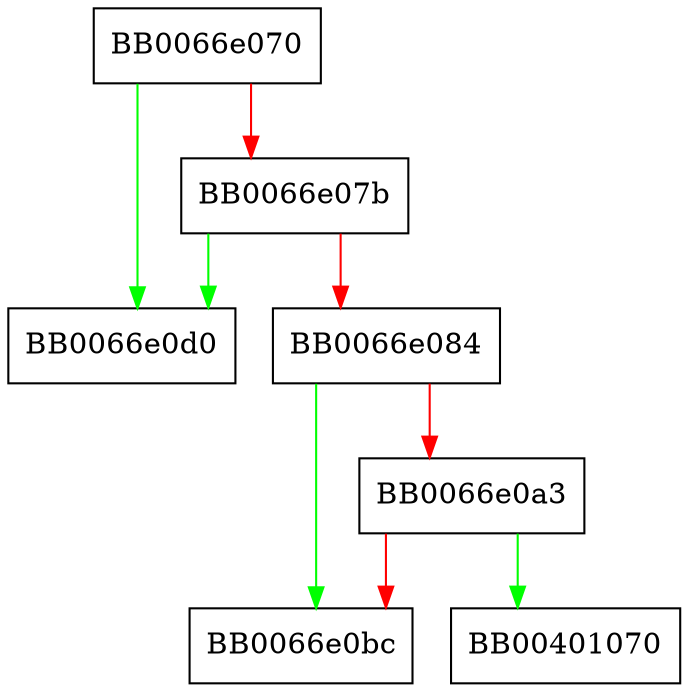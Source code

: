 digraph i2s_ASN1_UTF8STRING {
  node [shape="box"];
  graph [splines=ortho];
  BB0066e070 -> BB0066e0d0 [color="green"];
  BB0066e070 -> BB0066e07b [color="red"];
  BB0066e07b -> BB0066e0d0 [color="green"];
  BB0066e07b -> BB0066e084 [color="red"];
  BB0066e084 -> BB0066e0bc [color="green"];
  BB0066e084 -> BB0066e0a3 [color="red"];
  BB0066e0a3 -> BB00401070 [color="green"];
  BB0066e0a3 -> BB0066e0bc [color="red"];
}